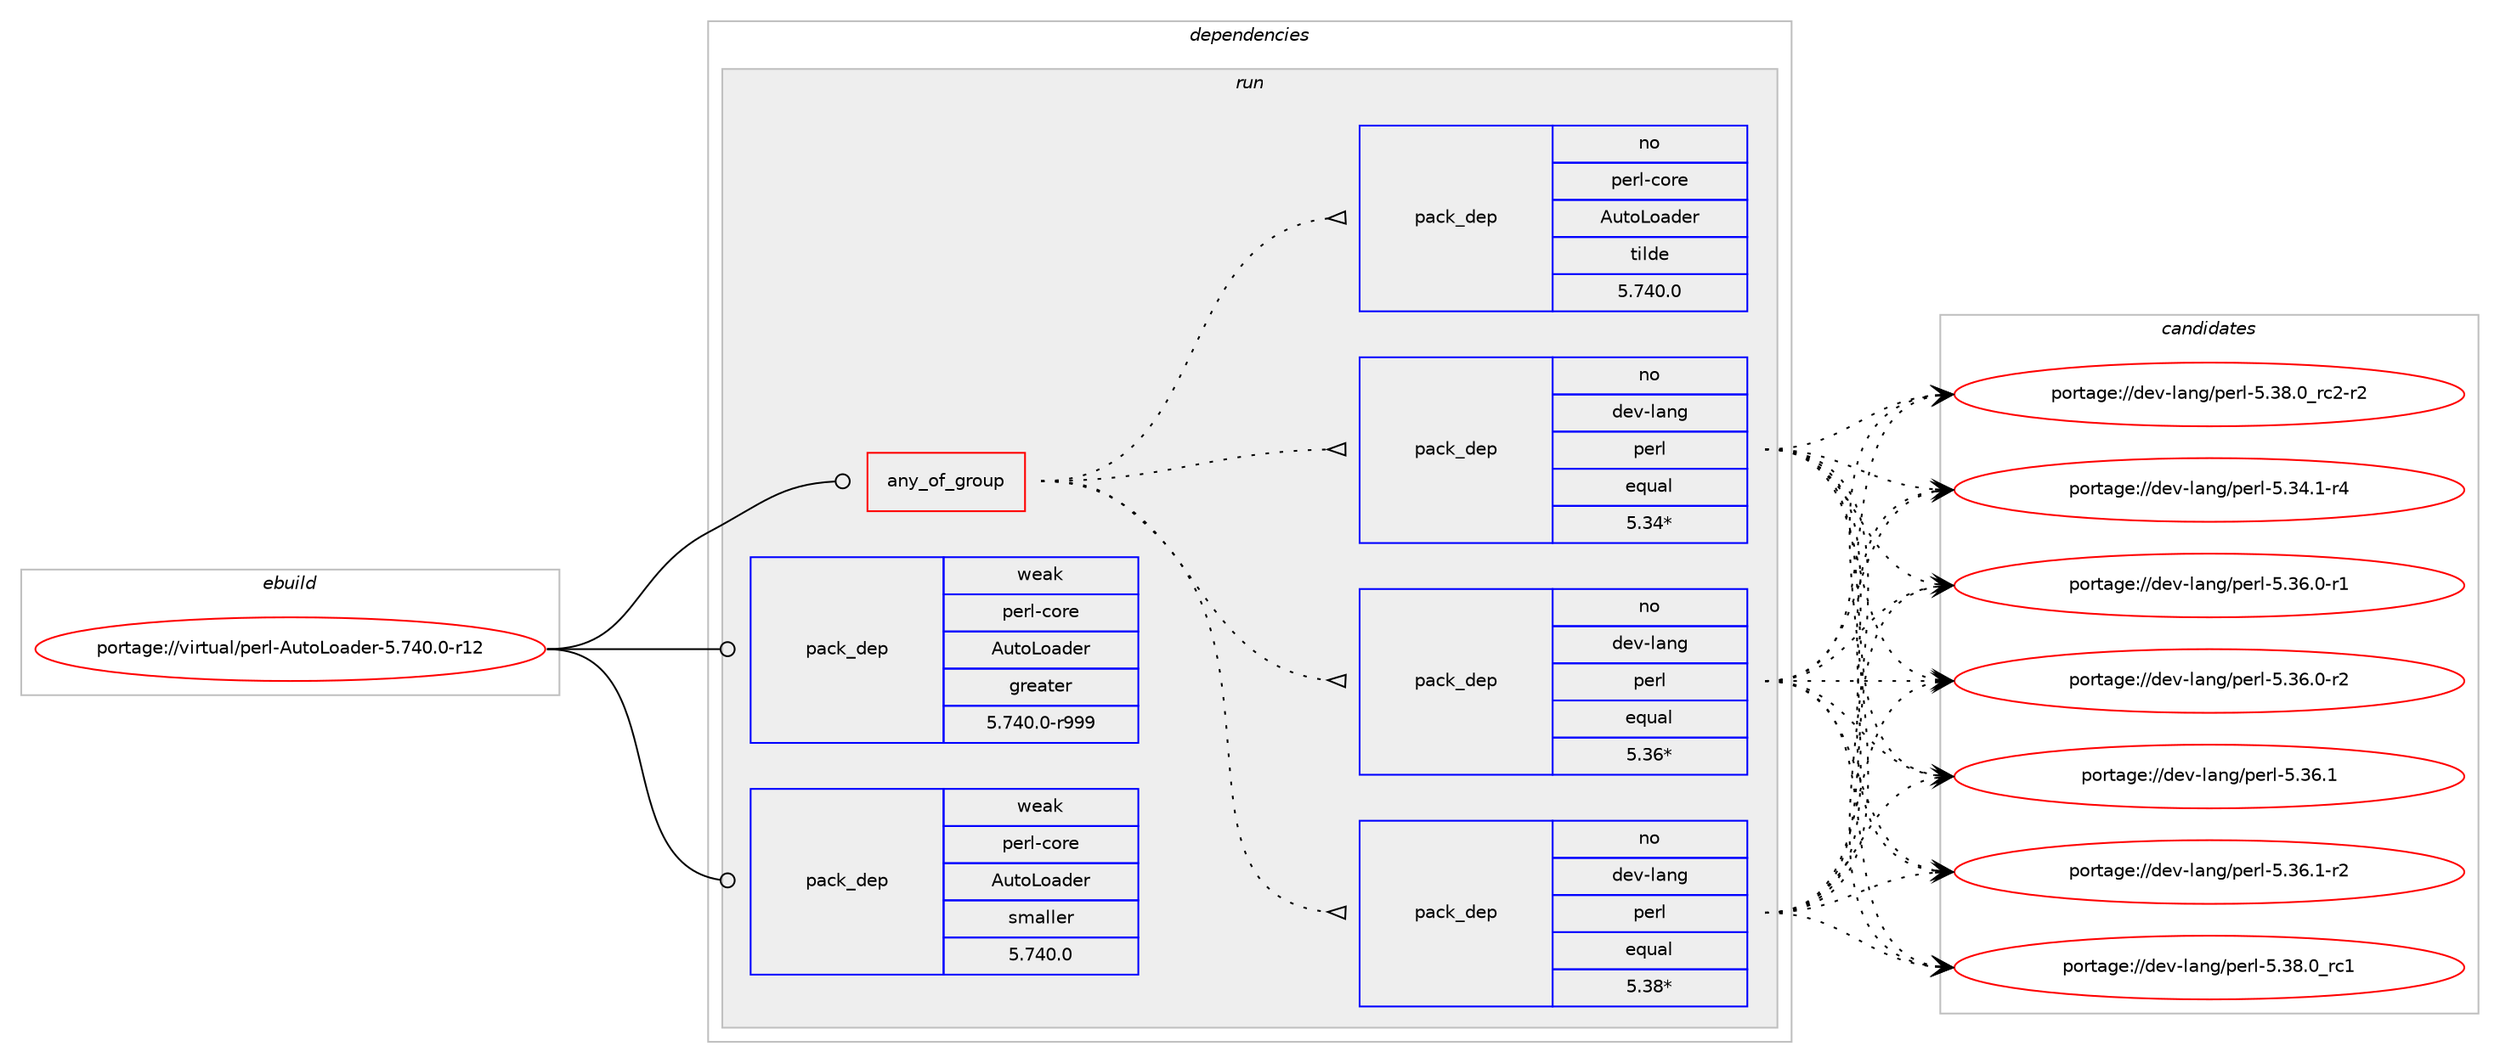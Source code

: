 digraph prolog {

# *************
# Graph options
# *************

newrank=true;
concentrate=true;
compound=true;
graph [rankdir=LR,fontname=Helvetica,fontsize=10,ranksep=1.5];#, ranksep=2.5, nodesep=0.2];
edge  [arrowhead=vee];
node  [fontname=Helvetica,fontsize=10];

# **********
# The ebuild
# **********

subgraph cluster_leftcol {
color=gray;
rank=same;
label=<<i>ebuild</i>>;
id [label="portage://virtual/perl-AutoLoader-5.740.0-r12", color=red, width=4, href="../virtual/perl-AutoLoader-5.740.0-r12.svg"];
}

# ****************
# The dependencies
# ****************

subgraph cluster_midcol {
color=gray;
label=<<i>dependencies</i>>;
subgraph cluster_compile {
fillcolor="#eeeeee";
style=filled;
label=<<i>compile</i>>;
}
subgraph cluster_compileandrun {
fillcolor="#eeeeee";
style=filled;
label=<<i>compile and run</i>>;
}
subgraph cluster_run {
fillcolor="#eeeeee";
style=filled;
label=<<i>run</i>>;
subgraph any27 {
dependency309 [label=<<TABLE BORDER="0" CELLBORDER="1" CELLSPACING="0" CELLPADDING="4"><TR><TD CELLPADDING="10">any_of_group</TD></TR></TABLE>>, shape=none, color=red];subgraph pack182 {
dependency310 [label=<<TABLE BORDER="0" CELLBORDER="1" CELLSPACING="0" CELLPADDING="4" WIDTH="220"><TR><TD ROWSPAN="6" CELLPADDING="30">pack_dep</TD></TR><TR><TD WIDTH="110">no</TD></TR><TR><TD>dev-lang</TD></TR><TR><TD>perl</TD></TR><TR><TD>equal</TD></TR><TR><TD>5.38*</TD></TR></TABLE>>, shape=none, color=blue];
}
dependency309:e -> dependency310:w [weight=20,style="dotted",arrowhead="oinv"];
subgraph pack183 {
dependency311 [label=<<TABLE BORDER="0" CELLBORDER="1" CELLSPACING="0" CELLPADDING="4" WIDTH="220"><TR><TD ROWSPAN="6" CELLPADDING="30">pack_dep</TD></TR><TR><TD WIDTH="110">no</TD></TR><TR><TD>dev-lang</TD></TR><TR><TD>perl</TD></TR><TR><TD>equal</TD></TR><TR><TD>5.36*</TD></TR></TABLE>>, shape=none, color=blue];
}
dependency309:e -> dependency311:w [weight=20,style="dotted",arrowhead="oinv"];
subgraph pack184 {
dependency312 [label=<<TABLE BORDER="0" CELLBORDER="1" CELLSPACING="0" CELLPADDING="4" WIDTH="220"><TR><TD ROWSPAN="6" CELLPADDING="30">pack_dep</TD></TR><TR><TD WIDTH="110">no</TD></TR><TR><TD>dev-lang</TD></TR><TR><TD>perl</TD></TR><TR><TD>equal</TD></TR><TR><TD>5.34*</TD></TR></TABLE>>, shape=none, color=blue];
}
dependency309:e -> dependency312:w [weight=20,style="dotted",arrowhead="oinv"];
subgraph pack185 {
dependency313 [label=<<TABLE BORDER="0" CELLBORDER="1" CELLSPACING="0" CELLPADDING="4" WIDTH="220"><TR><TD ROWSPAN="6" CELLPADDING="30">pack_dep</TD></TR><TR><TD WIDTH="110">no</TD></TR><TR><TD>perl-core</TD></TR><TR><TD>AutoLoader</TD></TR><TR><TD>tilde</TD></TR><TR><TD>5.740.0</TD></TR></TABLE>>, shape=none, color=blue];
}
dependency309:e -> dependency313:w [weight=20,style="dotted",arrowhead="oinv"];
}
id:e -> dependency309:w [weight=20,style="solid",arrowhead="odot"];
# *** BEGIN UNKNOWN DEPENDENCY TYPE (TODO) ***
# id -> package_dependency(portage://virtual/perl-AutoLoader-5.740.0-r12,run,no,dev-lang,perl,none,[,,],any_same_slot,[])
# *** END UNKNOWN DEPENDENCY TYPE (TODO) ***

subgraph pack186 {
dependency314 [label=<<TABLE BORDER="0" CELLBORDER="1" CELLSPACING="0" CELLPADDING="4" WIDTH="220"><TR><TD ROWSPAN="6" CELLPADDING="30">pack_dep</TD></TR><TR><TD WIDTH="110">weak</TD></TR><TR><TD>perl-core</TD></TR><TR><TD>AutoLoader</TD></TR><TR><TD>greater</TD></TR><TR><TD>5.740.0-r999</TD></TR></TABLE>>, shape=none, color=blue];
}
id:e -> dependency314:w [weight=20,style="solid",arrowhead="odot"];
subgraph pack187 {
dependency315 [label=<<TABLE BORDER="0" CELLBORDER="1" CELLSPACING="0" CELLPADDING="4" WIDTH="220"><TR><TD ROWSPAN="6" CELLPADDING="30">pack_dep</TD></TR><TR><TD WIDTH="110">weak</TD></TR><TR><TD>perl-core</TD></TR><TR><TD>AutoLoader</TD></TR><TR><TD>smaller</TD></TR><TR><TD>5.740.0</TD></TR></TABLE>>, shape=none, color=blue];
}
id:e -> dependency315:w [weight=20,style="solid",arrowhead="odot"];
}
}

# **************
# The candidates
# **************

subgraph cluster_choices {
rank=same;
color=gray;
label=<<i>candidates</i>>;

subgraph choice182 {
color=black;
nodesep=1;
choice100101118451089711010347112101114108455346515246494511452 [label="portage://dev-lang/perl-5.34.1-r4", color=red, width=4,href="../dev-lang/perl-5.34.1-r4.svg"];
choice100101118451089711010347112101114108455346515446484511449 [label="portage://dev-lang/perl-5.36.0-r1", color=red, width=4,href="../dev-lang/perl-5.36.0-r1.svg"];
choice100101118451089711010347112101114108455346515446484511450 [label="portage://dev-lang/perl-5.36.0-r2", color=red, width=4,href="../dev-lang/perl-5.36.0-r2.svg"];
choice10010111845108971101034711210111410845534651544649 [label="portage://dev-lang/perl-5.36.1", color=red, width=4,href="../dev-lang/perl-5.36.1.svg"];
choice100101118451089711010347112101114108455346515446494511450 [label="portage://dev-lang/perl-5.36.1-r2", color=red, width=4,href="../dev-lang/perl-5.36.1-r2.svg"];
choice10010111845108971101034711210111410845534651564648951149949 [label="portage://dev-lang/perl-5.38.0_rc1", color=red, width=4,href="../dev-lang/perl-5.38.0_rc1.svg"];
choice100101118451089711010347112101114108455346515646489511499504511450 [label="portage://dev-lang/perl-5.38.0_rc2-r2", color=red, width=4,href="../dev-lang/perl-5.38.0_rc2-r2.svg"];
dependency310:e -> choice100101118451089711010347112101114108455346515246494511452:w [style=dotted,weight="100"];
dependency310:e -> choice100101118451089711010347112101114108455346515446484511449:w [style=dotted,weight="100"];
dependency310:e -> choice100101118451089711010347112101114108455346515446484511450:w [style=dotted,weight="100"];
dependency310:e -> choice10010111845108971101034711210111410845534651544649:w [style=dotted,weight="100"];
dependency310:e -> choice100101118451089711010347112101114108455346515446494511450:w [style=dotted,weight="100"];
dependency310:e -> choice10010111845108971101034711210111410845534651564648951149949:w [style=dotted,weight="100"];
dependency310:e -> choice100101118451089711010347112101114108455346515646489511499504511450:w [style=dotted,weight="100"];
}
subgraph choice183 {
color=black;
nodesep=1;
choice100101118451089711010347112101114108455346515246494511452 [label="portage://dev-lang/perl-5.34.1-r4", color=red, width=4,href="../dev-lang/perl-5.34.1-r4.svg"];
choice100101118451089711010347112101114108455346515446484511449 [label="portage://dev-lang/perl-5.36.0-r1", color=red, width=4,href="../dev-lang/perl-5.36.0-r1.svg"];
choice100101118451089711010347112101114108455346515446484511450 [label="portage://dev-lang/perl-5.36.0-r2", color=red, width=4,href="../dev-lang/perl-5.36.0-r2.svg"];
choice10010111845108971101034711210111410845534651544649 [label="portage://dev-lang/perl-5.36.1", color=red, width=4,href="../dev-lang/perl-5.36.1.svg"];
choice100101118451089711010347112101114108455346515446494511450 [label="portage://dev-lang/perl-5.36.1-r2", color=red, width=4,href="../dev-lang/perl-5.36.1-r2.svg"];
choice10010111845108971101034711210111410845534651564648951149949 [label="portage://dev-lang/perl-5.38.0_rc1", color=red, width=4,href="../dev-lang/perl-5.38.0_rc1.svg"];
choice100101118451089711010347112101114108455346515646489511499504511450 [label="portage://dev-lang/perl-5.38.0_rc2-r2", color=red, width=4,href="../dev-lang/perl-5.38.0_rc2-r2.svg"];
dependency311:e -> choice100101118451089711010347112101114108455346515246494511452:w [style=dotted,weight="100"];
dependency311:e -> choice100101118451089711010347112101114108455346515446484511449:w [style=dotted,weight="100"];
dependency311:e -> choice100101118451089711010347112101114108455346515446484511450:w [style=dotted,weight="100"];
dependency311:e -> choice10010111845108971101034711210111410845534651544649:w [style=dotted,weight="100"];
dependency311:e -> choice100101118451089711010347112101114108455346515446494511450:w [style=dotted,weight="100"];
dependency311:e -> choice10010111845108971101034711210111410845534651564648951149949:w [style=dotted,weight="100"];
dependency311:e -> choice100101118451089711010347112101114108455346515646489511499504511450:w [style=dotted,weight="100"];
}
subgraph choice184 {
color=black;
nodesep=1;
choice100101118451089711010347112101114108455346515246494511452 [label="portage://dev-lang/perl-5.34.1-r4", color=red, width=4,href="../dev-lang/perl-5.34.1-r4.svg"];
choice100101118451089711010347112101114108455346515446484511449 [label="portage://dev-lang/perl-5.36.0-r1", color=red, width=4,href="../dev-lang/perl-5.36.0-r1.svg"];
choice100101118451089711010347112101114108455346515446484511450 [label="portage://dev-lang/perl-5.36.0-r2", color=red, width=4,href="../dev-lang/perl-5.36.0-r2.svg"];
choice10010111845108971101034711210111410845534651544649 [label="portage://dev-lang/perl-5.36.1", color=red, width=4,href="../dev-lang/perl-5.36.1.svg"];
choice100101118451089711010347112101114108455346515446494511450 [label="portage://dev-lang/perl-5.36.1-r2", color=red, width=4,href="../dev-lang/perl-5.36.1-r2.svg"];
choice10010111845108971101034711210111410845534651564648951149949 [label="portage://dev-lang/perl-5.38.0_rc1", color=red, width=4,href="../dev-lang/perl-5.38.0_rc1.svg"];
choice100101118451089711010347112101114108455346515646489511499504511450 [label="portage://dev-lang/perl-5.38.0_rc2-r2", color=red, width=4,href="../dev-lang/perl-5.38.0_rc2-r2.svg"];
dependency312:e -> choice100101118451089711010347112101114108455346515246494511452:w [style=dotted,weight="100"];
dependency312:e -> choice100101118451089711010347112101114108455346515446484511449:w [style=dotted,weight="100"];
dependency312:e -> choice100101118451089711010347112101114108455346515446484511450:w [style=dotted,weight="100"];
dependency312:e -> choice10010111845108971101034711210111410845534651544649:w [style=dotted,weight="100"];
dependency312:e -> choice100101118451089711010347112101114108455346515446494511450:w [style=dotted,weight="100"];
dependency312:e -> choice10010111845108971101034711210111410845534651564648951149949:w [style=dotted,weight="100"];
dependency312:e -> choice100101118451089711010347112101114108455346515646489511499504511450:w [style=dotted,weight="100"];
}
subgraph choice185 {
color=black;
nodesep=1;
}
subgraph choice186 {
color=black;
nodesep=1;
}
subgraph choice187 {
color=black;
nodesep=1;
}
}

}
